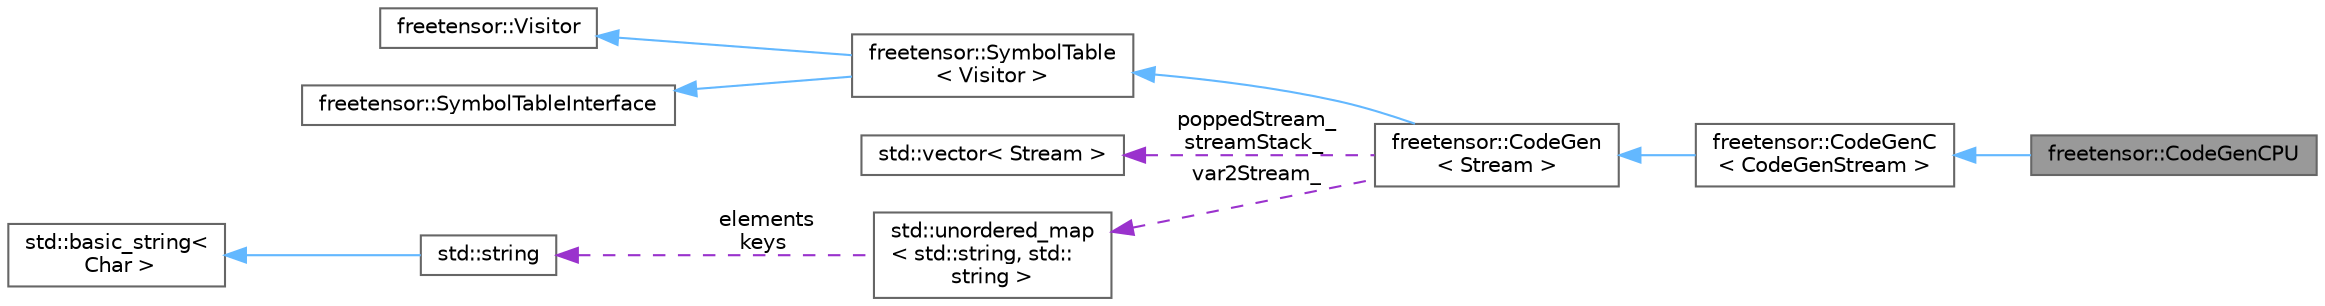 digraph "freetensor::CodeGenCPU"
{
 // LATEX_PDF_SIZE
  bgcolor="transparent";
  edge [fontname=Helvetica,fontsize=10,labelfontname=Helvetica,labelfontsize=10];
  node [fontname=Helvetica,fontsize=10,shape=box,height=0.2,width=0.4];
  rankdir="LR";
  Node1 [label="freetensor::CodeGenCPU",height=0.2,width=0.4,color="gray40", fillcolor="grey60", style="filled", fontcolor="black",tooltip=" "];
  Node2 -> Node1 [dir="back",color="steelblue1",style="solid"];
  Node2 [label="freetensor::CodeGenC\l\< CodeGenStream \>",height=0.2,width=0.4,color="gray40", fillcolor="white", style="filled",URL="$classfreetensor_1_1CodeGenC.html",tooltip=" "];
  Node3 -> Node2 [dir="back",color="steelblue1",style="solid"];
  Node3 [label="freetensor::CodeGen\l\< Stream \>",height=0.2,width=0.4,color="gray40", fillcolor="white", style="filled",URL="$classfreetensor_1_1CodeGen.html",tooltip=" "];
  Node4 -> Node3 [dir="back",color="steelblue1",style="solid"];
  Node4 [label="freetensor::SymbolTable\l\< Visitor \>",height=0.2,width=0.4,color="gray40", fillcolor="white", style="filled",URL="$classfreetensor_1_1SymbolTable.html",tooltip=" "];
  Node5 -> Node4 [dir="back",color="steelblue1",style="solid"];
  Node5 [label="freetensor::Visitor",height=0.2,width=0.4,color="gray40", fillcolor="white", style="filled",URL="$classfreetensor_1_1Visitor.html",tooltip=" "];
  Node6 -> Node4 [dir="back",color="steelblue1",style="solid"];
  Node6 [label="freetensor::SymbolTableInterface",height=0.2,width=0.4,color="gray40", fillcolor="white", style="filled",URL="$classfreetensor_1_1SymbolTableInterface.html",tooltip=" "];
  Node7 -> Node3 [dir="back",color="darkorchid3",style="dashed",label=" poppedStream_\nstreamStack_" ];
  Node7 [label="std::vector\< Stream \>",height=0.2,width=0.4,color="gray40", fillcolor="white", style="filled",tooltip=" "];
  Node8 -> Node3 [dir="back",color="darkorchid3",style="dashed",label=" var2Stream_" ];
  Node8 [label="std::unordered_map\l\< std::string, std::\lstring \>",height=0.2,width=0.4,color="gray40", fillcolor="white", style="filled",tooltip=" "];
  Node9 -> Node8 [dir="back",color="darkorchid3",style="dashed",label=" elements\nkeys" ];
  Node9 [label="std::string",height=0.2,width=0.4,color="gray40", fillcolor="white", style="filled",tooltip=" "];
  Node10 -> Node9 [dir="back",color="steelblue1",style="solid"];
  Node10 [label="std::basic_string\<\l Char \>",height=0.2,width=0.4,color="gray40", fillcolor="white", style="filled",tooltip=" "];
}
